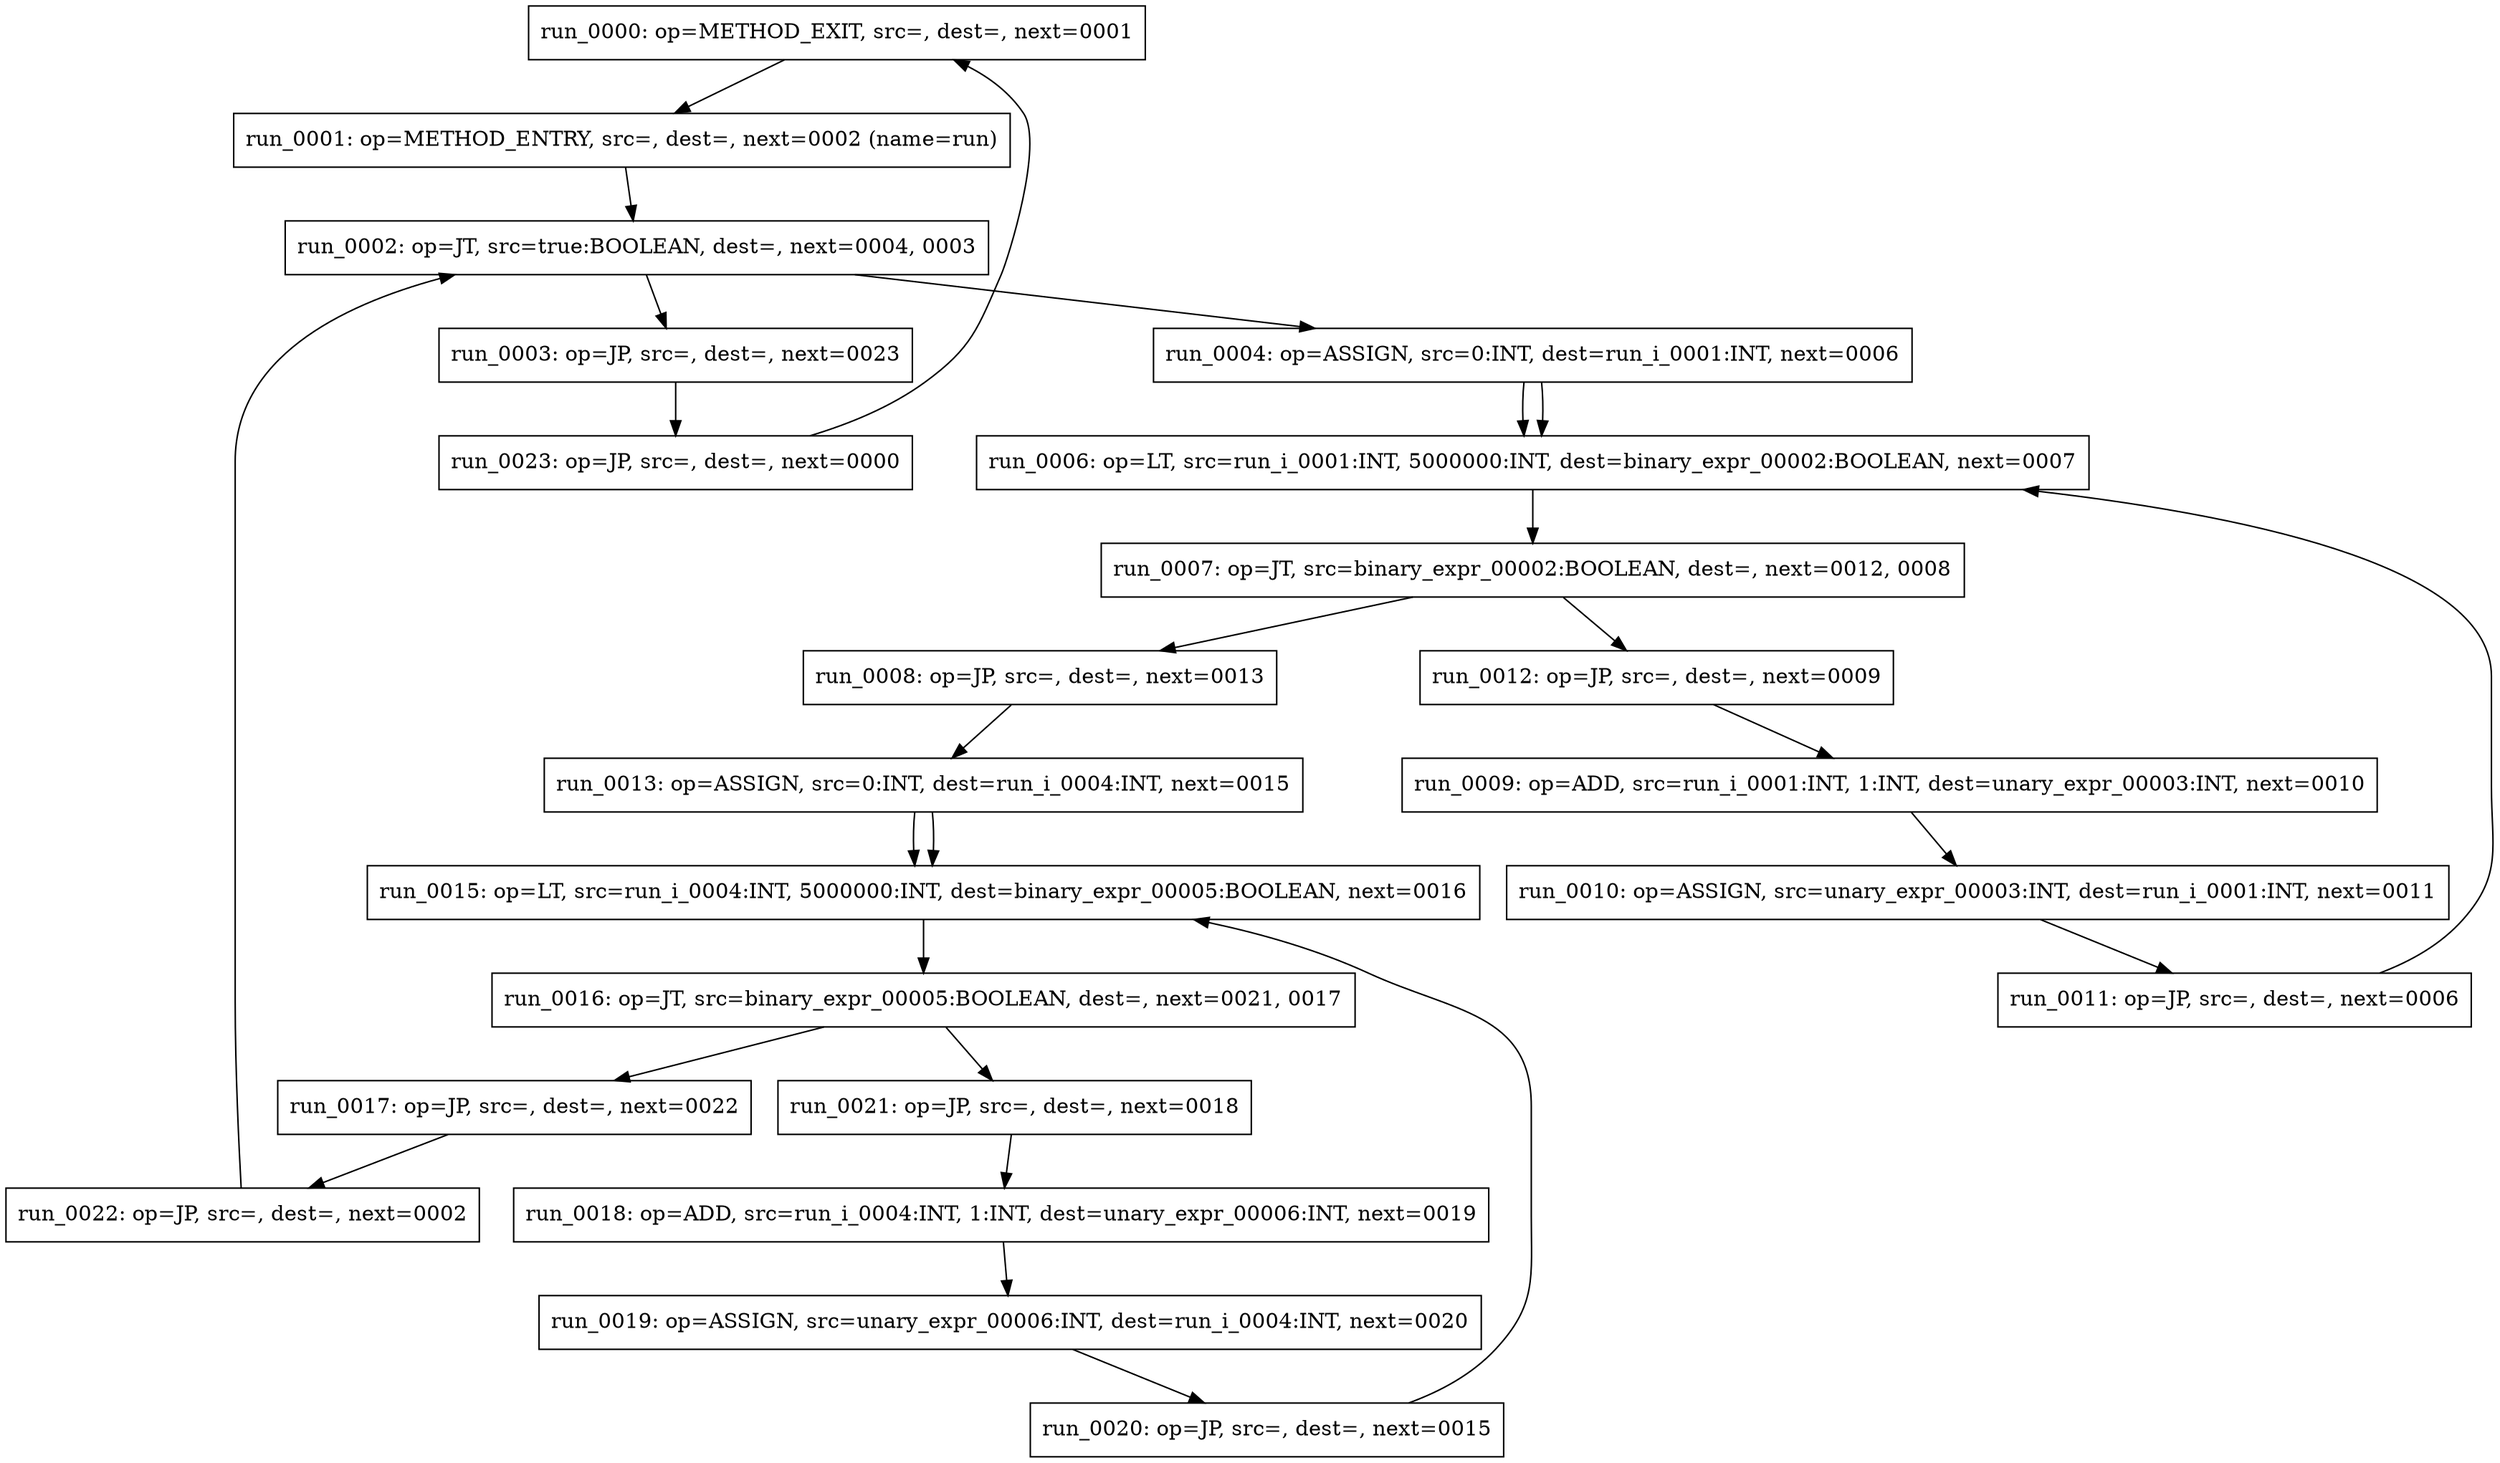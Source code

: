 digraph {
run_0 [shape = box, label = "run_0000: op=METHOD_EXIT, src=, dest=, next=0001"];
run_0 -> run_1;
run_1 [shape = box, label = "run_0001: op=METHOD_ENTRY, src=, dest=, next=0002 (name=run)"];
run_1 -> run_2;
run_2 [shape = box, label = "run_0002: op=JT, src=true:BOOLEAN, dest=, next=0004, 0003"];
run_2 -> run_4;
run_2 [shape = box, label = "run_0002: op=JT, src=true:BOOLEAN, dest=, next=0004, 0003"];
run_2 -> run_3;
run_3 [shape = box, label = "run_0003: op=JP, src=, dest=, next=0023"];
run_3 -> run_23;
run_4 [shape = box, label = "run_0004: op=ASSIGN, src=true:BOOLEAN, dest=class_led_0000:BOOLEAN, next=0006"];
run_4 -> run_6;
run_4 [shape = box, label = "run_0004: op=ASSIGN, src=0:INT, dest=run_i_0001:INT, next=0006"];
run_4 -> run_6;
run_6 [shape = box, label = "run_0006: op=LT, src=run_i_0001:INT, 5000000:INT, dest=binary_expr_00002:BOOLEAN, next=0007"];
run_6 -> run_7;
run_7 [shape = box, label = "run_0007: op=JT, src=binary_expr_00002:BOOLEAN, dest=, next=0012, 0008"];
run_7 -> run_12;
run_7 [shape = box, label = "run_0007: op=JT, src=binary_expr_00002:BOOLEAN, dest=, next=0012, 0008"];
run_7 -> run_8;
run_8 [shape = box, label = "run_0008: op=JP, src=, dest=, next=0013"];
run_8 -> run_13;
run_9 [shape = box, label = "run_0009: op=ADD, src=run_i_0001:INT, 1:INT, dest=unary_expr_00003:INT, next=0010"];
run_9 -> run_10;
run_10 [shape = box, label = "run_0010: op=ASSIGN, src=unary_expr_00003:INT, dest=run_i_0001:INT, next=0011"];
run_10 -> run_11;
run_11 [shape = box, label = "run_0011: op=JP, src=, dest=, next=0006"];
run_11 -> run_6;
run_12 [shape = box, label = "run_0012: op=JP, src=, dest=, next=0009"];
run_12 -> run_9;
run_13 [shape = box, label = "run_0013: op=ASSIGN, src=false:BOOLEAN, dest=class_led_0000:BOOLEAN, next=0015"];
run_13 -> run_15;
run_13 [shape = box, label = "run_0013: op=ASSIGN, src=0:INT, dest=run_i_0004:INT, next=0015"];
run_13 -> run_15;
run_15 [shape = box, label = "run_0015: op=LT, src=run_i_0004:INT, 5000000:INT, dest=binary_expr_00005:BOOLEAN, next=0016"];
run_15 -> run_16;
run_16 [shape = box, label = "run_0016: op=JT, src=binary_expr_00005:BOOLEAN, dest=, next=0021, 0017"];
run_16 -> run_21;
run_16 [shape = box, label = "run_0016: op=JT, src=binary_expr_00005:BOOLEAN, dest=, next=0021, 0017"];
run_16 -> run_17;
run_17 [shape = box, label = "run_0017: op=JP, src=, dest=, next=0022"];
run_17 -> run_22;
run_18 [shape = box, label = "run_0018: op=ADD, src=run_i_0004:INT, 1:INT, dest=unary_expr_00006:INT, next=0019"];
run_18 -> run_19;
run_19 [shape = box, label = "run_0019: op=ASSIGN, src=unary_expr_00006:INT, dest=run_i_0004:INT, next=0020"];
run_19 -> run_20;
run_20 [shape = box, label = "run_0020: op=JP, src=, dest=, next=0015"];
run_20 -> run_15;
run_21 [shape = box, label = "run_0021: op=JP, src=, dest=, next=0018"];
run_21 -> run_18;
run_22 [shape = box, label = "run_0022: op=JP, src=, dest=, next=0002"];
run_22 -> run_2;
run_23 [shape = box, label = "run_0023: op=JP, src=, dest=, next=0000"];
run_23 -> run_0;
}
